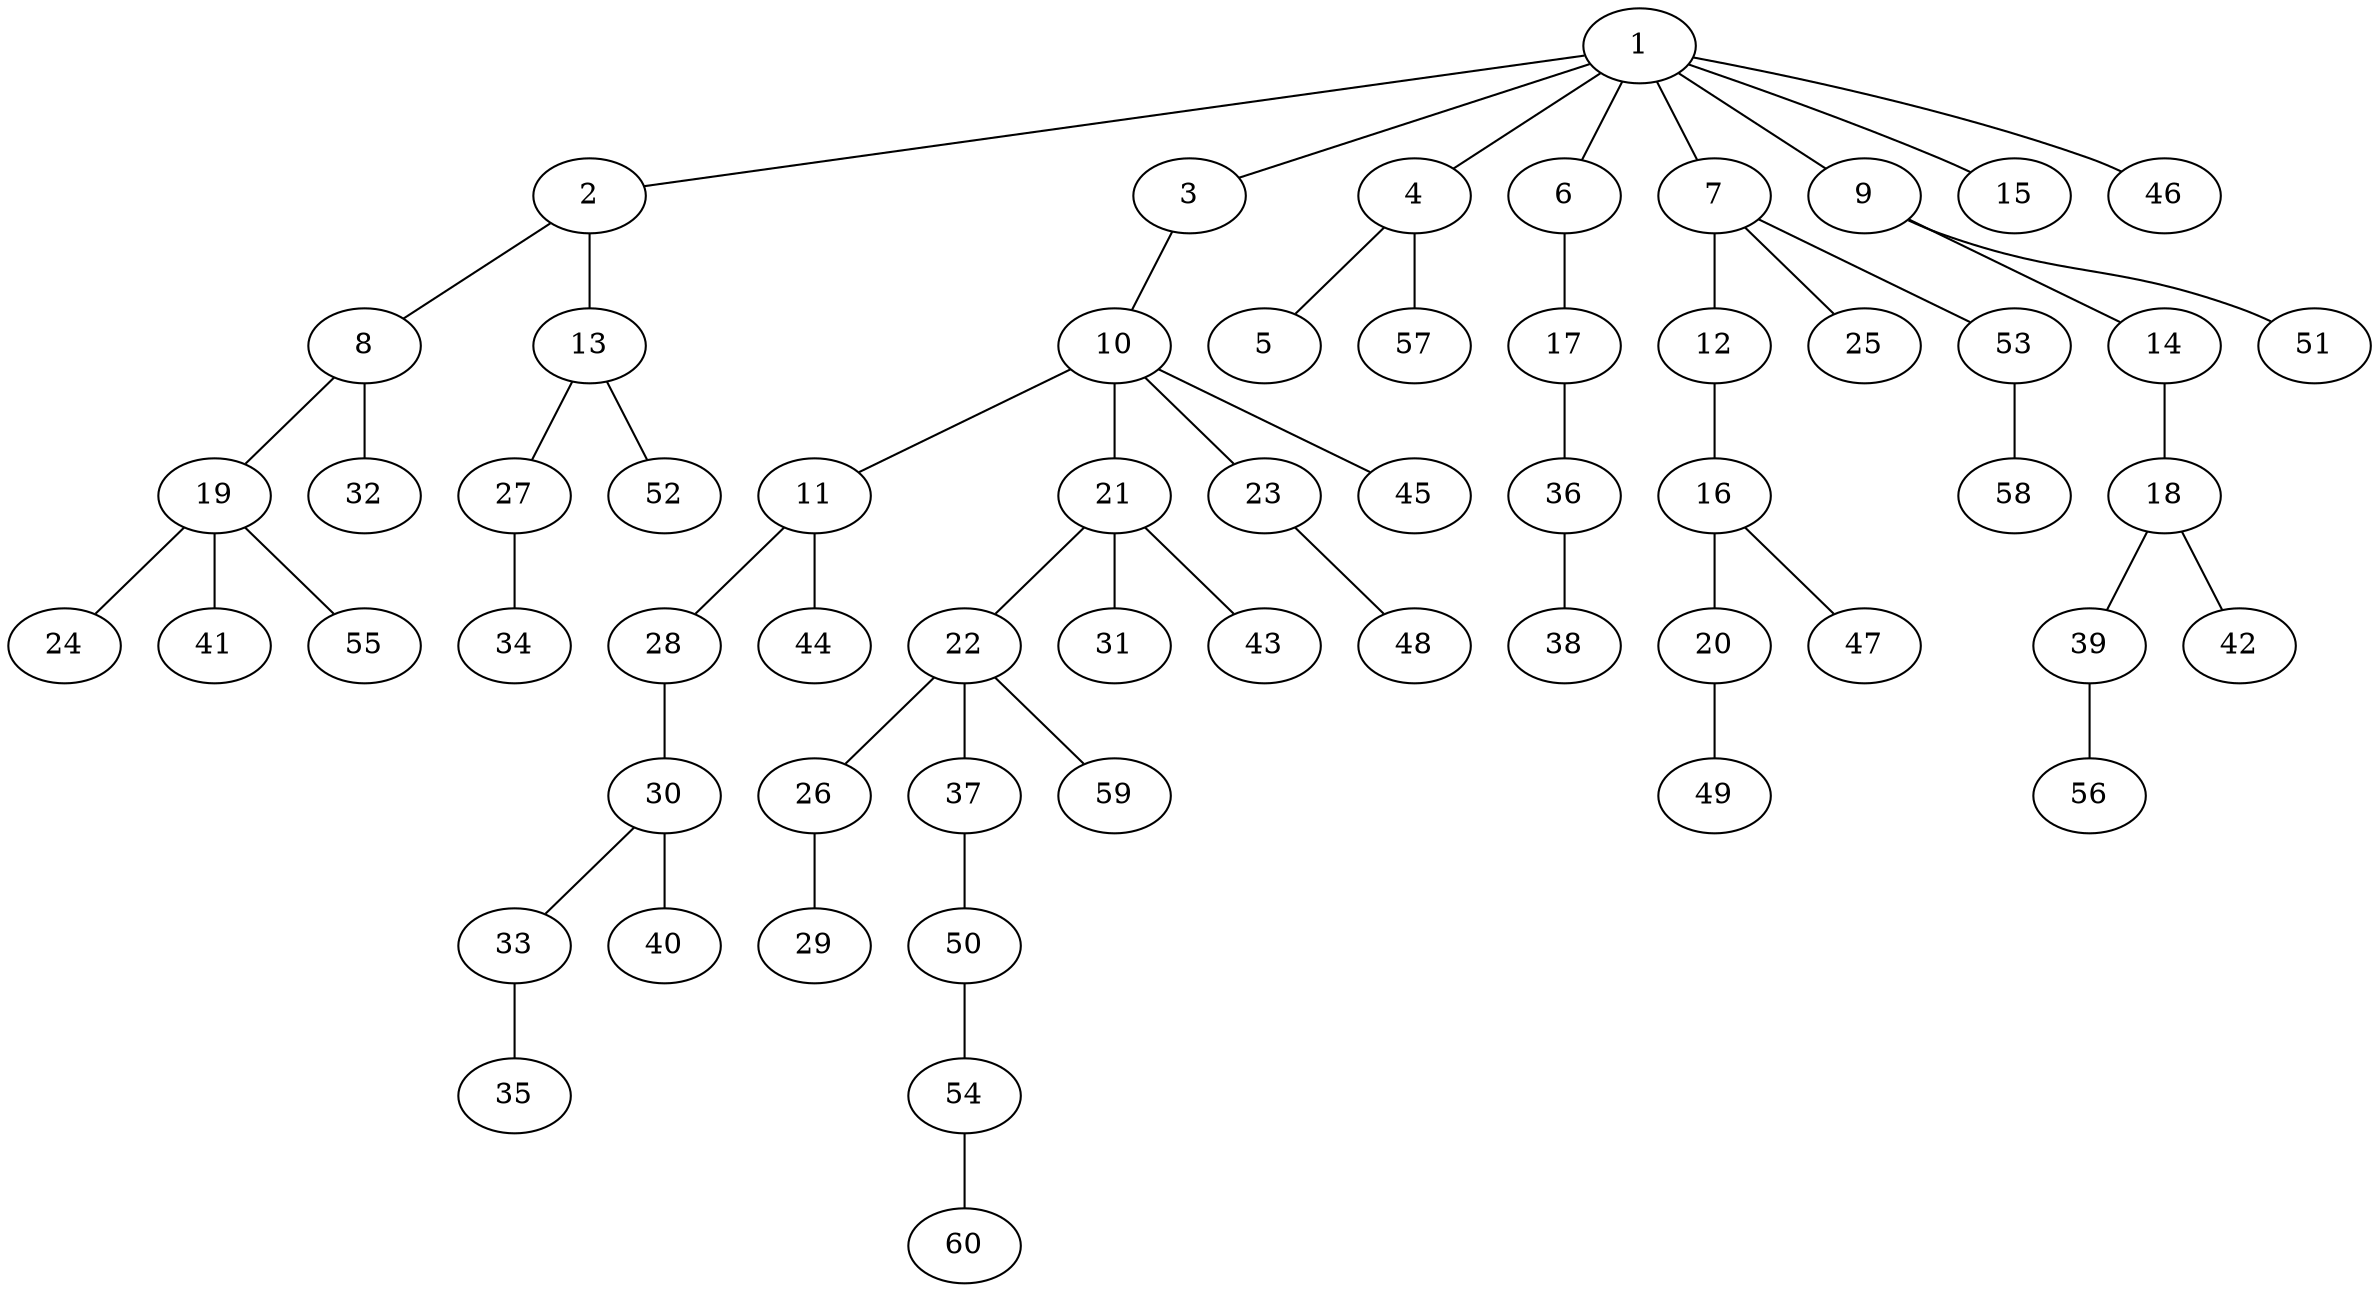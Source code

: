graph graphname {1--2
1--3
1--4
1--6
1--7
1--9
1--15
1--46
2--8
2--13
3--10
4--5
4--57
6--17
7--12
7--25
7--53
8--19
8--32
9--14
9--51
10--11
10--21
10--23
10--45
11--28
11--44
12--16
13--27
13--52
14--18
16--20
16--47
17--36
18--39
18--42
19--24
19--41
19--55
20--49
21--22
21--31
21--43
22--26
22--37
22--59
23--48
26--29
27--34
28--30
30--33
30--40
33--35
36--38
37--50
39--56
50--54
53--58
54--60
}